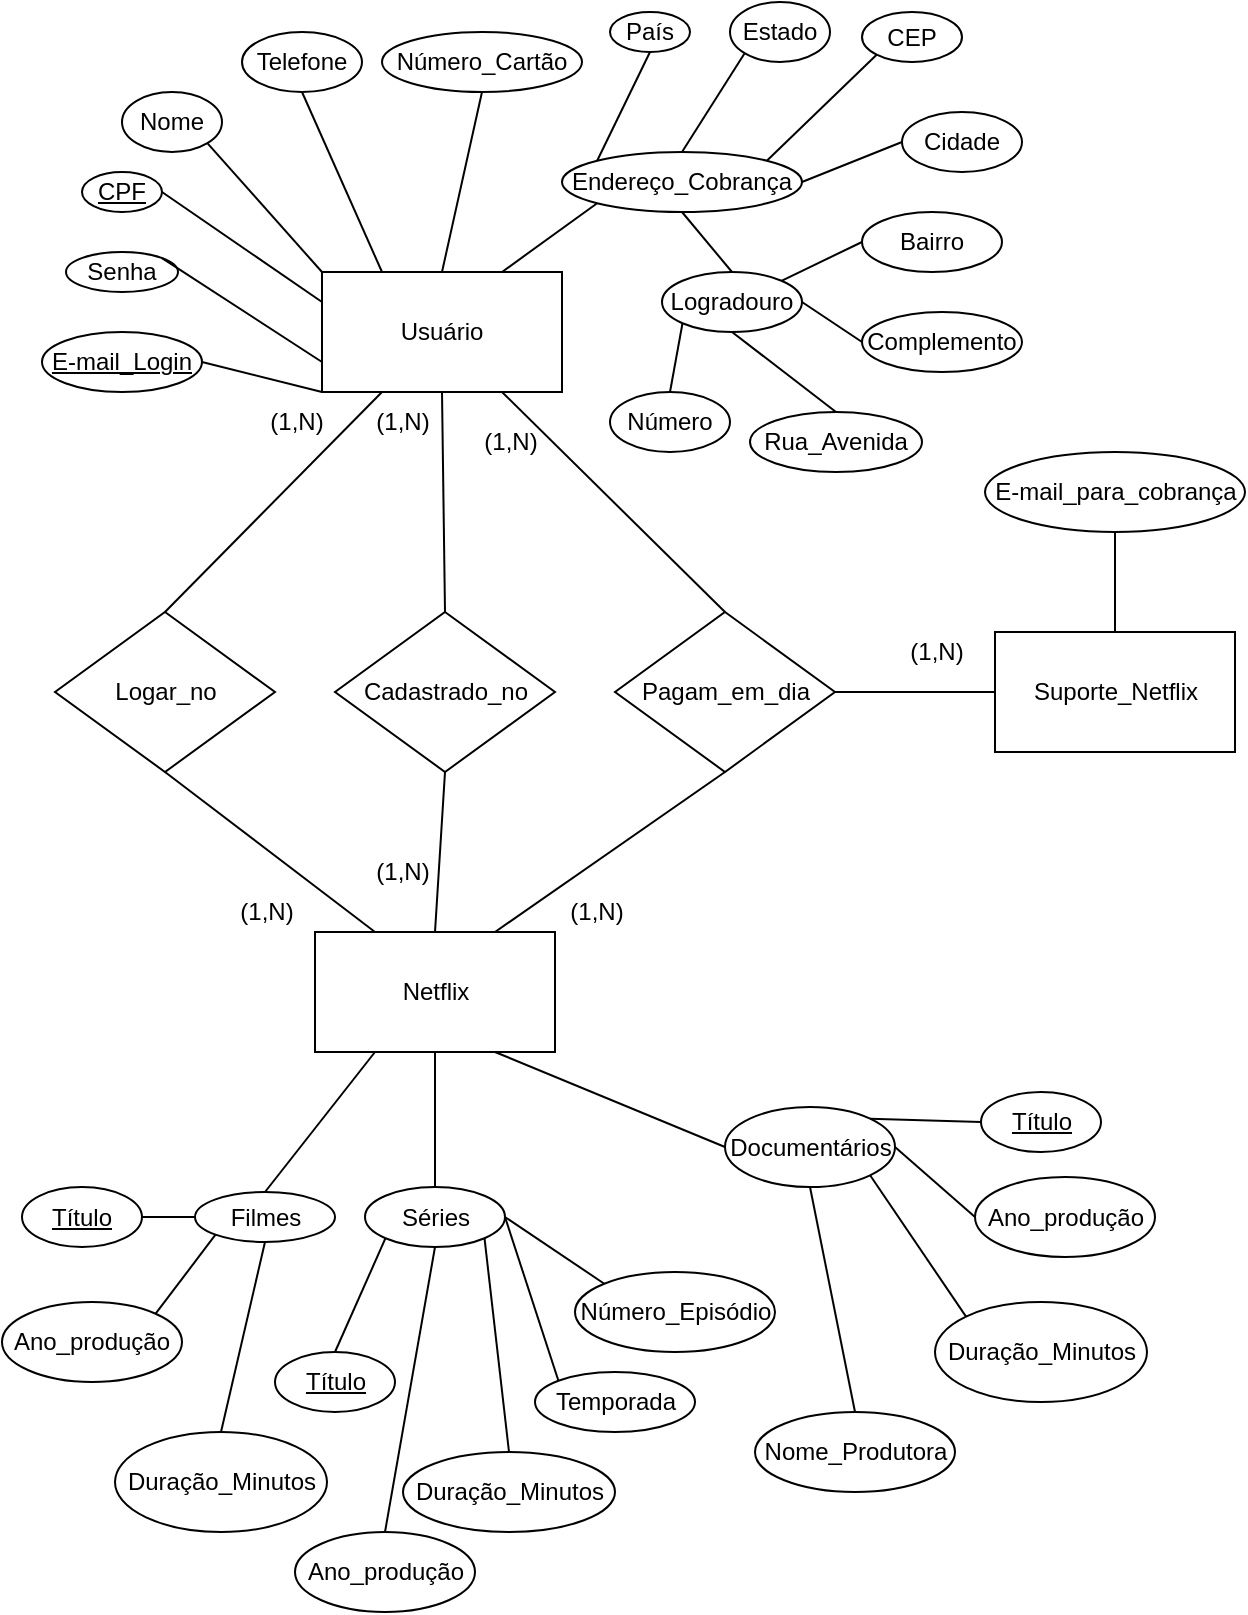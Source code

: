 <mxfile version="14.5.6" type="device"><diagram id="SMiKH29zIUu4X4PrT4_9" name="Page-1"><mxGraphModel dx="2062" dy="762" grid="1" gridSize="10" guides="1" tooltips="1" connect="1" arrows="1" fold="1" page="1" pageScale="1" pageWidth="827" pageHeight="1169" math="0" shadow="0"><root><mxCell id="0"/><mxCell id="1" parent="0"/><mxCell id="lLEWhy9jmGuem5bVXC-N-1" value="Usuário" style="rounded=0;whiteSpace=wrap;html=1;" vertex="1" parent="1"><mxGeometry x="160" y="150" width="120" height="60" as="geometry"/></mxCell><mxCell id="lLEWhy9jmGuem5bVXC-N-2" value="Senha" style="ellipse;whiteSpace=wrap;html=1;" vertex="1" parent="1"><mxGeometry x="32" y="140" width="56" height="20" as="geometry"/></mxCell><mxCell id="lLEWhy9jmGuem5bVXC-N-3" value="&lt;u&gt;E-mail_Login&lt;/u&gt;" style="ellipse;whiteSpace=wrap;html=1;" vertex="1" parent="1"><mxGeometry x="20" y="180" width="80" height="30" as="geometry"/></mxCell><mxCell id="lLEWhy9jmGuem5bVXC-N-4" value="Bairro" style="ellipse;whiteSpace=wrap;html=1;" vertex="1" parent="1"><mxGeometry x="430" y="120" width="70" height="30" as="geometry"/></mxCell><mxCell id="lLEWhy9jmGuem5bVXC-N-5" value="Rua_Avenida" style="ellipse;whiteSpace=wrap;html=1;" vertex="1" parent="1"><mxGeometry x="374" y="220" width="86" height="30" as="geometry"/></mxCell><mxCell id="lLEWhy9jmGuem5bVXC-N-6" value="Número_Cartão" style="ellipse;whiteSpace=wrap;html=1;" vertex="1" parent="1"><mxGeometry x="190" y="30" width="100" height="30" as="geometry"/></mxCell><mxCell id="lLEWhy9jmGuem5bVXC-N-7" value="Endereço_Cobrança" style="ellipse;whiteSpace=wrap;html=1;" vertex="1" parent="1"><mxGeometry x="280" y="90" width="120" height="30" as="geometry"/></mxCell><mxCell id="lLEWhy9jmGuem5bVXC-N-8" value="Telefone" style="ellipse;whiteSpace=wrap;html=1;" vertex="1" parent="1"><mxGeometry x="120" y="30" width="60" height="30" as="geometry"/></mxCell><mxCell id="lLEWhy9jmGuem5bVXC-N-9" value="&lt;u&gt;CPF&lt;/u&gt;" style="ellipse;whiteSpace=wrap;html=1;" vertex="1" parent="1"><mxGeometry x="40" y="100" width="40" height="20" as="geometry"/></mxCell><mxCell id="lLEWhy9jmGuem5bVXC-N-10" value="Nome" style="ellipse;whiteSpace=wrap;html=1;" vertex="1" parent="1"><mxGeometry x="60" y="60" width="50" height="30" as="geometry"/></mxCell><mxCell id="lLEWhy9jmGuem5bVXC-N-11" value="Número" style="ellipse;whiteSpace=wrap;html=1;" vertex="1" parent="1"><mxGeometry x="304" y="210" width="60" height="30" as="geometry"/></mxCell><mxCell id="lLEWhy9jmGuem5bVXC-N-12" value="Cidade" style="ellipse;whiteSpace=wrap;html=1;" vertex="1" parent="1"><mxGeometry x="450" y="70" width="60" height="30" as="geometry"/></mxCell><mxCell id="lLEWhy9jmGuem5bVXC-N-13" value="Complemento" style="ellipse;whiteSpace=wrap;html=1;" vertex="1" parent="1"><mxGeometry x="430" y="170" width="80" height="30" as="geometry"/></mxCell><mxCell id="lLEWhy9jmGuem5bVXC-N-14" value="CEP" style="ellipse;whiteSpace=wrap;html=1;" vertex="1" parent="1"><mxGeometry x="430" y="20" width="50" height="25" as="geometry"/></mxCell><mxCell id="lLEWhy9jmGuem5bVXC-N-15" value="Estado" style="ellipse;whiteSpace=wrap;html=1;" vertex="1" parent="1"><mxGeometry x="364" y="15" width="50" height="30" as="geometry"/></mxCell><mxCell id="lLEWhy9jmGuem5bVXC-N-16" value="País" style="ellipse;whiteSpace=wrap;html=1;" vertex="1" parent="1"><mxGeometry x="304" y="20" width="40" height="20" as="geometry"/></mxCell><mxCell id="lLEWhy9jmGuem5bVXC-N-17" value="Logradouro" style="ellipse;whiteSpace=wrap;html=1;" vertex="1" parent="1"><mxGeometry x="330" y="150" width="70" height="30" as="geometry"/></mxCell><mxCell id="lLEWhy9jmGuem5bVXC-N-23" value="" style="endArrow=none;html=1;entryX=1;entryY=0;entryDx=0;entryDy=0;exitX=0;exitY=1;exitDx=0;exitDy=0;" edge="1" parent="1" source="lLEWhy9jmGuem5bVXC-N-14" target="lLEWhy9jmGuem5bVXC-N-7"><mxGeometry width="50" height="50" relative="1" as="geometry"><mxPoint x="390" y="420" as="sourcePoint"/><mxPoint x="440" y="370" as="targetPoint"/></mxGeometry></mxCell><mxCell id="lLEWhy9jmGuem5bVXC-N-24" value="" style="endArrow=none;html=1;entryX=0.5;entryY=0;entryDx=0;entryDy=0;exitX=0;exitY=1;exitDx=0;exitDy=0;" edge="1" parent="1" source="lLEWhy9jmGuem5bVXC-N-15" target="lLEWhy9jmGuem5bVXC-N-7"><mxGeometry width="50" height="50" relative="1" as="geometry"><mxPoint x="390" y="420" as="sourcePoint"/><mxPoint x="440" y="370" as="targetPoint"/></mxGeometry></mxCell><mxCell id="lLEWhy9jmGuem5bVXC-N-25" value="" style="endArrow=none;html=1;entryX=0;entryY=0;entryDx=0;entryDy=0;exitX=0.5;exitY=1;exitDx=0;exitDy=0;" edge="1" parent="1" source="lLEWhy9jmGuem5bVXC-N-16" target="lLEWhy9jmGuem5bVXC-N-7"><mxGeometry width="50" height="50" relative="1" as="geometry"><mxPoint x="390" y="420" as="sourcePoint"/><mxPoint x="440" y="370" as="targetPoint"/></mxGeometry></mxCell><mxCell id="lLEWhy9jmGuem5bVXC-N-26" value="" style="endArrow=none;html=1;entryX=0;entryY=1;entryDx=0;entryDy=0;exitX=0.75;exitY=0;exitDx=0;exitDy=0;" edge="1" parent="1" source="lLEWhy9jmGuem5bVXC-N-1" target="lLEWhy9jmGuem5bVXC-N-7"><mxGeometry width="50" height="50" relative="1" as="geometry"><mxPoint x="390" y="420" as="sourcePoint"/><mxPoint x="440" y="370" as="targetPoint"/></mxGeometry></mxCell><mxCell id="lLEWhy9jmGuem5bVXC-N-27" value="" style="endArrow=none;html=1;entryX=0.5;entryY=1;entryDx=0;entryDy=0;exitX=0.5;exitY=0;exitDx=0;exitDy=0;" edge="1" parent="1" source="lLEWhy9jmGuem5bVXC-N-1" target="lLEWhy9jmGuem5bVXC-N-6"><mxGeometry width="50" height="50" relative="1" as="geometry"><mxPoint x="390" y="420" as="sourcePoint"/><mxPoint x="440" y="370" as="targetPoint"/></mxGeometry></mxCell><mxCell id="lLEWhy9jmGuem5bVXC-N-28" value="" style="endArrow=none;html=1;entryX=0.5;entryY=1;entryDx=0;entryDy=0;exitX=0.25;exitY=0;exitDx=0;exitDy=0;" edge="1" parent="1" source="lLEWhy9jmGuem5bVXC-N-1" target="lLEWhy9jmGuem5bVXC-N-8"><mxGeometry width="50" height="50" relative="1" as="geometry"><mxPoint x="390" y="420" as="sourcePoint"/><mxPoint x="440" y="370" as="targetPoint"/></mxGeometry></mxCell><mxCell id="lLEWhy9jmGuem5bVXC-N-29" value="" style="endArrow=none;html=1;entryX=1;entryY=1;entryDx=0;entryDy=0;exitX=0;exitY=0;exitDx=0;exitDy=0;" edge="1" parent="1" source="lLEWhy9jmGuem5bVXC-N-1" target="lLEWhy9jmGuem5bVXC-N-10"><mxGeometry width="50" height="50" relative="1" as="geometry"><mxPoint x="390" y="420" as="sourcePoint"/><mxPoint x="440" y="370" as="targetPoint"/></mxGeometry></mxCell><mxCell id="lLEWhy9jmGuem5bVXC-N-30" value="" style="endArrow=none;html=1;entryX=1;entryY=0.5;entryDx=0;entryDy=0;exitX=0;exitY=0.25;exitDx=0;exitDy=0;" edge="1" parent="1" source="lLEWhy9jmGuem5bVXC-N-1" target="lLEWhy9jmGuem5bVXC-N-9"><mxGeometry width="50" height="50" relative="1" as="geometry"><mxPoint x="390" y="420" as="sourcePoint"/><mxPoint x="440" y="370" as="targetPoint"/></mxGeometry></mxCell><mxCell id="lLEWhy9jmGuem5bVXC-N-31" value="" style="endArrow=none;html=1;entryX=1;entryY=0;entryDx=0;entryDy=0;exitX=0;exitY=0.75;exitDx=0;exitDy=0;" edge="1" parent="1" source="lLEWhy9jmGuem5bVXC-N-1" target="lLEWhy9jmGuem5bVXC-N-2"><mxGeometry width="50" height="50" relative="1" as="geometry"><mxPoint x="390" y="420" as="sourcePoint"/><mxPoint x="440" y="370" as="targetPoint"/></mxGeometry></mxCell><mxCell id="lLEWhy9jmGuem5bVXC-N-32" value="" style="endArrow=none;html=1;entryX=1;entryY=0.5;entryDx=0;entryDy=0;exitX=0;exitY=1;exitDx=0;exitDy=0;" edge="1" parent="1" source="lLEWhy9jmGuem5bVXC-N-1" target="lLEWhy9jmGuem5bVXC-N-3"><mxGeometry width="50" height="50" relative="1" as="geometry"><mxPoint x="390" y="420" as="sourcePoint"/><mxPoint x="440" y="370" as="targetPoint"/></mxGeometry></mxCell><mxCell id="lLEWhy9jmGuem5bVXC-N-33" style="edgeStyle=orthogonalEdgeStyle;rounded=0;orthogonalLoop=1;jettySize=auto;html=1;exitX=0.5;exitY=1;exitDx=0;exitDy=0;" edge="1" parent="1" source="lLEWhy9jmGuem5bVXC-N-12" target="lLEWhy9jmGuem5bVXC-N-12"><mxGeometry relative="1" as="geometry"/></mxCell><mxCell id="lLEWhy9jmGuem5bVXC-N-35" value="" style="endArrow=none;html=1;entryX=0;entryY=1;entryDx=0;entryDy=0;exitX=0.5;exitY=0;exitDx=0;exitDy=0;" edge="1" parent="1" source="lLEWhy9jmGuem5bVXC-N-11" target="lLEWhy9jmGuem5bVXC-N-17"><mxGeometry width="50" height="50" relative="1" as="geometry"><mxPoint x="390" y="420" as="sourcePoint"/><mxPoint x="440" y="370" as="targetPoint"/></mxGeometry></mxCell><mxCell id="lLEWhy9jmGuem5bVXC-N-36" value="" style="endArrow=none;html=1;entryX=0.5;entryY=1;entryDx=0;entryDy=0;exitX=0.5;exitY=0;exitDx=0;exitDy=0;" edge="1" parent="1" source="lLEWhy9jmGuem5bVXC-N-5" target="lLEWhy9jmGuem5bVXC-N-17"><mxGeometry width="50" height="50" relative="1" as="geometry"><mxPoint x="390" y="420" as="sourcePoint"/><mxPoint x="440" y="370" as="targetPoint"/></mxGeometry></mxCell><mxCell id="lLEWhy9jmGuem5bVXC-N-37" value="" style="endArrow=none;html=1;entryX=1;entryY=0.5;entryDx=0;entryDy=0;exitX=0;exitY=0.5;exitDx=0;exitDy=0;" edge="1" parent="1" source="lLEWhy9jmGuem5bVXC-N-13" target="lLEWhy9jmGuem5bVXC-N-17"><mxGeometry width="50" height="50" relative="1" as="geometry"><mxPoint x="390" y="420" as="sourcePoint"/><mxPoint x="440" y="370" as="targetPoint"/></mxGeometry></mxCell><mxCell id="lLEWhy9jmGuem5bVXC-N-38" value="" style="endArrow=none;html=1;entryX=0.5;entryY=1;entryDx=0;entryDy=0;exitX=0.5;exitY=0;exitDx=0;exitDy=0;" edge="1" parent="1" source="lLEWhy9jmGuem5bVXC-N-17" target="lLEWhy9jmGuem5bVXC-N-7"><mxGeometry width="50" height="50" relative="1" as="geometry"><mxPoint x="390" y="420" as="sourcePoint"/><mxPoint x="440" y="370" as="targetPoint"/></mxGeometry></mxCell><mxCell id="lLEWhy9jmGuem5bVXC-N-39" value="" style="endArrow=none;html=1;entryX=1;entryY=0;entryDx=0;entryDy=0;exitX=0;exitY=0.5;exitDx=0;exitDy=0;" edge="1" parent="1" source="lLEWhy9jmGuem5bVXC-N-4" target="lLEWhy9jmGuem5bVXC-N-17"><mxGeometry width="50" height="50" relative="1" as="geometry"><mxPoint x="390" y="420" as="sourcePoint"/><mxPoint x="440" y="370" as="targetPoint"/></mxGeometry></mxCell><mxCell id="lLEWhy9jmGuem5bVXC-N-40" value="" style="endArrow=none;html=1;entryX=1;entryY=0.5;entryDx=0;entryDy=0;exitX=0;exitY=0.5;exitDx=0;exitDy=0;" edge="1" parent="1" source="lLEWhy9jmGuem5bVXC-N-12" target="lLEWhy9jmGuem5bVXC-N-7"><mxGeometry width="50" height="50" relative="1" as="geometry"><mxPoint x="390" y="420" as="sourcePoint"/><mxPoint x="440" y="370" as="targetPoint"/></mxGeometry></mxCell><mxCell id="lLEWhy9jmGuem5bVXC-N-41" value="Logar_no" style="rhombus;whiteSpace=wrap;html=1;" vertex="1" parent="1"><mxGeometry x="26.5" y="320" width="110" height="80" as="geometry"/></mxCell><mxCell id="lLEWhy9jmGuem5bVXC-N-42" value="Cadastrado_no" style="rhombus;whiteSpace=wrap;html=1;" vertex="1" parent="1"><mxGeometry x="166.5" y="320" width="110" height="80" as="geometry"/></mxCell><mxCell id="lLEWhy9jmGuem5bVXC-N-43" value="Pagam_em_dia" style="rhombus;whiteSpace=wrap;html=1;" vertex="1" parent="1"><mxGeometry x="306.5" y="320" width="110" height="80" as="geometry"/></mxCell><mxCell id="lLEWhy9jmGuem5bVXC-N-44" value="Netflix" style="rounded=0;whiteSpace=wrap;html=1;" vertex="1" parent="1"><mxGeometry x="156.5" y="480" width="120" height="60" as="geometry"/></mxCell><mxCell id="lLEWhy9jmGuem5bVXC-N-45" value="" style="endArrow=none;html=1;entryX=0.5;entryY=1;entryDx=0;entryDy=0;exitX=0.75;exitY=0;exitDx=0;exitDy=0;" edge="1" parent="1" source="lLEWhy9jmGuem5bVXC-N-44" target="lLEWhy9jmGuem5bVXC-N-43"><mxGeometry width="50" height="50" relative="1" as="geometry"><mxPoint x="386.5" y="400" as="sourcePoint"/><mxPoint x="436.5" y="350" as="targetPoint"/></mxGeometry></mxCell><mxCell id="lLEWhy9jmGuem5bVXC-N-46" value="" style="endArrow=none;html=1;entryX=0.5;entryY=1;entryDx=0;entryDy=0;exitX=0.5;exitY=0;exitDx=0;exitDy=0;" edge="1" parent="1" source="lLEWhy9jmGuem5bVXC-N-44" target="lLEWhy9jmGuem5bVXC-N-42"><mxGeometry width="50" height="50" relative="1" as="geometry"><mxPoint x="216.5" y="530" as="sourcePoint"/><mxPoint x="436.5" y="350" as="targetPoint"/></mxGeometry></mxCell><mxCell id="lLEWhy9jmGuem5bVXC-N-47" value="" style="endArrow=none;html=1;entryX=0.5;entryY=1;entryDx=0;entryDy=0;exitX=0.25;exitY=0;exitDx=0;exitDy=0;" edge="1" parent="1" source="lLEWhy9jmGuem5bVXC-N-44" target="lLEWhy9jmGuem5bVXC-N-41"><mxGeometry width="50" height="50" relative="1" as="geometry"><mxPoint x="386.5" y="400" as="sourcePoint"/><mxPoint x="436.5" y="350" as="targetPoint"/></mxGeometry></mxCell><mxCell id="lLEWhy9jmGuem5bVXC-N-48" value="" style="endArrow=none;html=1;entryX=0.75;entryY=1;entryDx=0;entryDy=0;exitX=0.5;exitY=0;exitDx=0;exitDy=0;" edge="1" parent="1" source="lLEWhy9jmGuem5bVXC-N-43" target="lLEWhy9jmGuem5bVXC-N-1"><mxGeometry width="50" height="50" relative="1" as="geometry"><mxPoint x="390" y="420" as="sourcePoint"/><mxPoint x="440" y="370" as="targetPoint"/></mxGeometry></mxCell><mxCell id="lLEWhy9jmGuem5bVXC-N-50" value="" style="endArrow=none;html=1;entryX=0.25;entryY=1;entryDx=0;entryDy=0;exitX=0.5;exitY=0;exitDx=0;exitDy=0;" edge="1" parent="1" source="lLEWhy9jmGuem5bVXC-N-41" target="lLEWhy9jmGuem5bVXC-N-1"><mxGeometry width="50" height="50" relative="1" as="geometry"><mxPoint x="390" y="420" as="sourcePoint"/><mxPoint x="440" y="370" as="targetPoint"/></mxGeometry></mxCell><mxCell id="lLEWhy9jmGuem5bVXC-N-51" value="Documentários" style="ellipse;whiteSpace=wrap;html=1;" vertex="1" parent="1"><mxGeometry x="361.5" y="567.5" width="85" height="40" as="geometry"/></mxCell><mxCell id="lLEWhy9jmGuem5bVXC-N-52" value="Séries" style="ellipse;whiteSpace=wrap;html=1;" vertex="1" parent="1"><mxGeometry x="181.5" y="607.5" width="70" height="30" as="geometry"/></mxCell><mxCell id="lLEWhy9jmGuem5bVXC-N-53" value="Filmes" style="ellipse;whiteSpace=wrap;html=1;" vertex="1" parent="1"><mxGeometry x="96.5" y="610" width="70" height="25" as="geometry"/></mxCell><mxCell id="lLEWhy9jmGuem5bVXC-N-54" value="" style="endArrow=none;html=1;entryX=0.75;entryY=1;entryDx=0;entryDy=0;exitX=0;exitY=0.5;exitDx=0;exitDy=0;" edge="1" parent="1" source="lLEWhy9jmGuem5bVXC-N-51" target="lLEWhy9jmGuem5bVXC-N-44"><mxGeometry width="50" height="50" relative="1" as="geometry"><mxPoint x="386.5" y="340" as="sourcePoint"/><mxPoint x="436.5" y="290" as="targetPoint"/></mxGeometry></mxCell><mxCell id="lLEWhy9jmGuem5bVXC-N-55" value="" style="endArrow=none;html=1;entryX=0.5;entryY=1;entryDx=0;entryDy=0;exitX=0.5;exitY=0;exitDx=0;exitDy=0;" edge="1" parent="1" source="lLEWhy9jmGuem5bVXC-N-52" target="lLEWhy9jmGuem5bVXC-N-44"><mxGeometry width="50" height="50" relative="1" as="geometry"><mxPoint x="386.5" y="340" as="sourcePoint"/><mxPoint x="436.5" y="290" as="targetPoint"/></mxGeometry></mxCell><mxCell id="lLEWhy9jmGuem5bVXC-N-56" value="" style="endArrow=none;html=1;entryX=0.25;entryY=1;entryDx=0;entryDy=0;exitX=0.5;exitY=0;exitDx=0;exitDy=0;" edge="1" parent="1" source="lLEWhy9jmGuem5bVXC-N-53" target="lLEWhy9jmGuem5bVXC-N-44"><mxGeometry width="50" height="50" relative="1" as="geometry"><mxPoint x="386.5" y="340" as="sourcePoint"/><mxPoint x="436.5" y="290" as="targetPoint"/></mxGeometry></mxCell><mxCell id="lLEWhy9jmGuem5bVXC-N-57" value="Duração_Minutos" style="ellipse;whiteSpace=wrap;html=1;" vertex="1" parent="1"><mxGeometry x="56.5" y="730" width="106" height="50" as="geometry"/></mxCell><mxCell id="lLEWhy9jmGuem5bVXC-N-58" value="Ano_produção" style="ellipse;whiteSpace=wrap;html=1;" vertex="1" parent="1"><mxGeometry y="665" width="90" height="40" as="geometry"/></mxCell><mxCell id="lLEWhy9jmGuem5bVXC-N-59" value="&lt;u&gt;Título&lt;/u&gt;" style="ellipse;whiteSpace=wrap;html=1;" vertex="1" parent="1"><mxGeometry x="10" y="607.5" width="60" height="30" as="geometry"/></mxCell><mxCell id="lLEWhy9jmGuem5bVXC-N-61" value="" style="endArrow=none;html=1;entryX=0.5;entryY=1;entryDx=0;entryDy=0;exitX=0.5;exitY=0;exitDx=0;exitDy=0;" edge="1" parent="1" source="lLEWhy9jmGuem5bVXC-N-42" target="lLEWhy9jmGuem5bVXC-N-1"><mxGeometry width="50" height="50" relative="1" as="geometry"><mxPoint x="390" y="420" as="sourcePoint"/><mxPoint x="440" y="370" as="targetPoint"/></mxGeometry></mxCell><mxCell id="lLEWhy9jmGuem5bVXC-N-63" value="" style="endArrow=none;html=1;entryX=0.5;entryY=1;entryDx=0;entryDy=0;exitX=0.5;exitY=0;exitDx=0;exitDy=0;" edge="1" parent="1" source="lLEWhy9jmGuem5bVXC-N-57" target="lLEWhy9jmGuem5bVXC-N-53"><mxGeometry width="50" height="50" relative="1" as="geometry"><mxPoint x="386.5" y="740" as="sourcePoint"/><mxPoint x="436.5" y="690" as="targetPoint"/></mxGeometry></mxCell><mxCell id="lLEWhy9jmGuem5bVXC-N-64" value="" style="endArrow=none;html=1;entryX=0;entryY=1;entryDx=0;entryDy=0;exitX=1;exitY=0;exitDx=0;exitDy=0;" edge="1" parent="1" source="lLEWhy9jmGuem5bVXC-N-58" target="lLEWhy9jmGuem5bVXC-N-53"><mxGeometry width="50" height="50" relative="1" as="geometry"><mxPoint x="100" y="660" as="sourcePoint"/><mxPoint x="436.5" y="690" as="targetPoint"/></mxGeometry></mxCell><mxCell id="lLEWhy9jmGuem5bVXC-N-65" value="" style="endArrow=none;html=1;entryX=0;entryY=0.5;entryDx=0;entryDy=0;exitX=1;exitY=0.5;exitDx=0;exitDy=0;" edge="1" parent="1" source="lLEWhy9jmGuem5bVXC-N-59" target="lLEWhy9jmGuem5bVXC-N-53"><mxGeometry width="50" height="50" relative="1" as="geometry"><mxPoint x="80" y="640" as="sourcePoint"/><mxPoint x="436.5" y="690" as="targetPoint"/></mxGeometry></mxCell><mxCell id="lLEWhy9jmGuem5bVXC-N-67" value="Duração_Minutos" style="ellipse;whiteSpace=wrap;html=1;" vertex="1" parent="1"><mxGeometry x="200.5" y="740" width="106" height="40" as="geometry"/></mxCell><mxCell id="lLEWhy9jmGuem5bVXC-N-68" value="Ano_produção" style="ellipse;whiteSpace=wrap;html=1;" vertex="1" parent="1"><mxGeometry x="146.5" y="780" width="90" height="40" as="geometry"/></mxCell><mxCell id="lLEWhy9jmGuem5bVXC-N-69" value="&lt;u&gt;Título&lt;/u&gt;" style="ellipse;whiteSpace=wrap;html=1;" vertex="1" parent="1"><mxGeometry x="136.5" y="690" width="60" height="30" as="geometry"/></mxCell><mxCell id="lLEWhy9jmGuem5bVXC-N-70" value="" style="endArrow=none;html=1;entryX=1;entryY=1;entryDx=0;entryDy=0;exitX=0.5;exitY=0;exitDx=0;exitDy=0;" edge="1" parent="1" source="lLEWhy9jmGuem5bVXC-N-67" target="lLEWhy9jmGuem5bVXC-N-52"><mxGeometry width="50" height="50" relative="1" as="geometry"><mxPoint x="661.5" y="812.5" as="sourcePoint"/><mxPoint x="406.5" y="707.5" as="targetPoint"/></mxGeometry></mxCell><mxCell id="lLEWhy9jmGuem5bVXC-N-71" value="" style="endArrow=none;html=1;entryX=0.5;entryY=1;entryDx=0;entryDy=0;exitX=0.5;exitY=0;exitDx=0;exitDy=0;" edge="1" parent="1" source="lLEWhy9jmGuem5bVXC-N-68" target="lLEWhy9jmGuem5bVXC-N-52"><mxGeometry width="50" height="50" relative="1" as="geometry"><mxPoint x="661.5" y="812.5" as="sourcePoint"/><mxPoint x="381.251" y="703.657" as="targetPoint"/></mxGeometry></mxCell><mxCell id="lLEWhy9jmGuem5bVXC-N-72" value="" style="endArrow=none;html=1;entryX=0;entryY=1;entryDx=0;entryDy=0;exitX=0.5;exitY=0;exitDx=0;exitDy=0;" edge="1" parent="1" source="lLEWhy9jmGuem5bVXC-N-69" target="lLEWhy9jmGuem5bVXC-N-52"><mxGeometry width="50" height="50" relative="1" as="geometry"><mxPoint x="661.5" y="812.5" as="sourcePoint"/><mxPoint x="371.5" y="695" as="targetPoint"/></mxGeometry></mxCell><mxCell id="lLEWhy9jmGuem5bVXC-N-73" value="Número_Episódio" style="ellipse;whiteSpace=wrap;html=1;" vertex="1" parent="1"><mxGeometry x="286.5" y="650" width="100" height="40" as="geometry"/></mxCell><mxCell id="lLEWhy9jmGuem5bVXC-N-74" value="Temporada" style="ellipse;whiteSpace=wrap;html=1;" vertex="1" parent="1"><mxGeometry x="266.5" y="700" width="80" height="30" as="geometry"/></mxCell><mxCell id="lLEWhy9jmGuem5bVXC-N-75" value="" style="endArrow=none;html=1;exitX=1;exitY=0.5;exitDx=0;exitDy=0;entryX=0;entryY=0;entryDx=0;entryDy=0;" edge="1" parent="1" source="lLEWhy9jmGuem5bVXC-N-52" target="lLEWhy9jmGuem5bVXC-N-73"><mxGeometry width="50" height="50" relative="1" as="geometry"><mxPoint x="386.5" y="540" as="sourcePoint"/><mxPoint x="436.5" y="490" as="targetPoint"/></mxGeometry></mxCell><mxCell id="lLEWhy9jmGuem5bVXC-N-76" value="" style="endArrow=none;html=1;entryX=1;entryY=0.5;entryDx=0;entryDy=0;exitX=0;exitY=0;exitDx=0;exitDy=0;" edge="1" parent="1" source="lLEWhy9jmGuem5bVXC-N-74" target="lLEWhy9jmGuem5bVXC-N-52"><mxGeometry width="50" height="50" relative="1" as="geometry"><mxPoint x="386.5" y="540" as="sourcePoint"/><mxPoint x="436.5" y="490" as="targetPoint"/></mxGeometry></mxCell><mxCell id="lLEWhy9jmGuem5bVXC-N-78" value="Duração_Minutos" style="ellipse;whiteSpace=wrap;html=1;" vertex="1" parent="1"><mxGeometry x="466.5" y="665" width="106" height="50" as="geometry"/></mxCell><mxCell id="lLEWhy9jmGuem5bVXC-N-79" value="Ano_produção" style="ellipse;whiteSpace=wrap;html=1;" vertex="1" parent="1"><mxGeometry x="486.5" y="602.5" width="90" height="40" as="geometry"/></mxCell><mxCell id="lLEWhy9jmGuem5bVXC-N-80" value="&lt;u&gt;Título&lt;/u&gt;" style="ellipse;whiteSpace=wrap;html=1;" vertex="1" parent="1"><mxGeometry x="489.5" y="560" width="60" height="30" as="geometry"/></mxCell><mxCell id="lLEWhy9jmGuem5bVXC-N-84" value="Nome_Produtora" style="ellipse;whiteSpace=wrap;html=1;" vertex="1" parent="1"><mxGeometry x="376.5" y="720" width="100" height="40" as="geometry"/></mxCell><mxCell id="lLEWhy9jmGuem5bVXC-N-89" value="" style="endArrow=none;html=1;exitX=1;exitY=0;exitDx=0;exitDy=0;entryX=0;entryY=0.5;entryDx=0;entryDy=0;" edge="1" parent="1" source="lLEWhy9jmGuem5bVXC-N-51" target="lLEWhy9jmGuem5bVXC-N-80"><mxGeometry width="50" height="50" relative="1" as="geometry"><mxPoint x="386.5" y="540" as="sourcePoint"/><mxPoint x="436.5" y="490" as="targetPoint"/></mxGeometry></mxCell><mxCell id="lLEWhy9jmGuem5bVXC-N-90" value="" style="endArrow=none;html=1;exitX=1;exitY=0.5;exitDx=0;exitDy=0;entryX=0;entryY=0.5;entryDx=0;entryDy=0;" edge="1" parent="1" source="lLEWhy9jmGuem5bVXC-N-51" target="lLEWhy9jmGuem5bVXC-N-79"><mxGeometry width="50" height="50" relative="1" as="geometry"><mxPoint x="386.5" y="540" as="sourcePoint"/><mxPoint x="436.5" y="490" as="targetPoint"/></mxGeometry></mxCell><mxCell id="lLEWhy9jmGuem5bVXC-N-91" value="" style="endArrow=none;html=1;exitX=1;exitY=1;exitDx=0;exitDy=0;entryX=0;entryY=0;entryDx=0;entryDy=0;" edge="1" parent="1" source="lLEWhy9jmGuem5bVXC-N-51" target="lLEWhy9jmGuem5bVXC-N-78"><mxGeometry width="50" height="50" relative="1" as="geometry"><mxPoint x="386.5" y="540" as="sourcePoint"/><mxPoint x="436.5" y="490" as="targetPoint"/></mxGeometry></mxCell><mxCell id="lLEWhy9jmGuem5bVXC-N-92" value="" style="endArrow=none;html=1;exitX=0.5;exitY=1;exitDx=0;exitDy=0;entryX=0.5;entryY=0;entryDx=0;entryDy=0;" edge="1" parent="1" source="lLEWhy9jmGuem5bVXC-N-51" target="lLEWhy9jmGuem5bVXC-N-84"><mxGeometry width="50" height="50" relative="1" as="geometry"><mxPoint x="386.5" y="540" as="sourcePoint"/><mxPoint x="436.5" y="490" as="targetPoint"/></mxGeometry></mxCell><mxCell id="lLEWhy9jmGuem5bVXC-N-95" value="Suporte_Netflix" style="rounded=0;whiteSpace=wrap;html=1;" vertex="1" parent="1"><mxGeometry x="496.5" y="330" width="120" height="60" as="geometry"/></mxCell><mxCell id="lLEWhy9jmGuem5bVXC-N-96" value="" style="endArrow=none;html=1;entryX=0;entryY=0.5;entryDx=0;entryDy=0;exitX=1;exitY=0.5;exitDx=0;exitDy=0;" edge="1" parent="1" source="lLEWhy9jmGuem5bVXC-N-43" target="lLEWhy9jmGuem5bVXC-N-95"><mxGeometry width="50" height="50" relative="1" as="geometry"><mxPoint x="386.5" y="400" as="sourcePoint"/><mxPoint x="436.5" y="350" as="targetPoint"/></mxGeometry></mxCell><mxCell id="lLEWhy9jmGuem5bVXC-N-97" value="E-mail_para_cobrança" style="ellipse;whiteSpace=wrap;html=1;" vertex="1" parent="1"><mxGeometry x="491.5" y="240" width="130" height="40" as="geometry"/></mxCell><mxCell id="lLEWhy9jmGuem5bVXC-N-98" value="" style="endArrow=none;html=1;entryX=0.5;entryY=1;entryDx=0;entryDy=0;exitX=0.5;exitY=0;exitDx=0;exitDy=0;" edge="1" parent="1" source="lLEWhy9jmGuem5bVXC-N-95" target="lLEWhy9jmGuem5bVXC-N-97"><mxGeometry width="50" height="50" relative="1" as="geometry"><mxPoint x="386.5" y="390" as="sourcePoint"/><mxPoint x="436.5" y="340" as="targetPoint"/></mxGeometry></mxCell><mxCell id="lLEWhy9jmGuem5bVXC-N-100" value="(1,N)" style="text;html=1;align=center;verticalAlign=middle;resizable=0;points=[];autosize=1;" vertex="1" parent="1"><mxGeometry x="126.5" y="215" width="40" height="20" as="geometry"/></mxCell><mxCell id="lLEWhy9jmGuem5bVXC-N-101" value="(1,N)" style="text;html=1;align=center;verticalAlign=middle;resizable=0;points=[];autosize=1;" vertex="1" parent="1"><mxGeometry x="111.5" y="460" width="40" height="20" as="geometry"/></mxCell><mxCell id="lLEWhy9jmGuem5bVXC-N-102" value="(1,N)" style="text;html=1;align=center;verticalAlign=middle;resizable=0;points=[];autosize=1;" vertex="1" parent="1"><mxGeometry x="180" y="215" width="40" height="20" as="geometry"/></mxCell><mxCell id="lLEWhy9jmGuem5bVXC-N-103" value="(1,N)" style="text;html=1;align=center;verticalAlign=middle;resizable=0;points=[];autosize=1;" vertex="1" parent="1"><mxGeometry x="180" y="440" width="40" height="20" as="geometry"/></mxCell><mxCell id="lLEWhy9jmGuem5bVXC-N-104" value="(1,N)" style="text;html=1;align=center;verticalAlign=middle;resizable=0;points=[];autosize=1;" vertex="1" parent="1"><mxGeometry x="233.5" y="225" width="40" height="20" as="geometry"/></mxCell><mxCell id="lLEWhy9jmGuem5bVXC-N-105" value="(1,N)" style="text;html=1;align=center;verticalAlign=middle;resizable=0;points=[];autosize=1;" vertex="1" parent="1"><mxGeometry x="276.5" y="460" width="40" height="20" as="geometry"/></mxCell><mxCell id="lLEWhy9jmGuem5bVXC-N-106" value="(1,N)" style="text;html=1;align=center;verticalAlign=middle;resizable=0;points=[];autosize=1;" vertex="1" parent="1"><mxGeometry x="446.5" y="330" width="40" height="20" as="geometry"/></mxCell></root></mxGraphModel></diagram></mxfile>